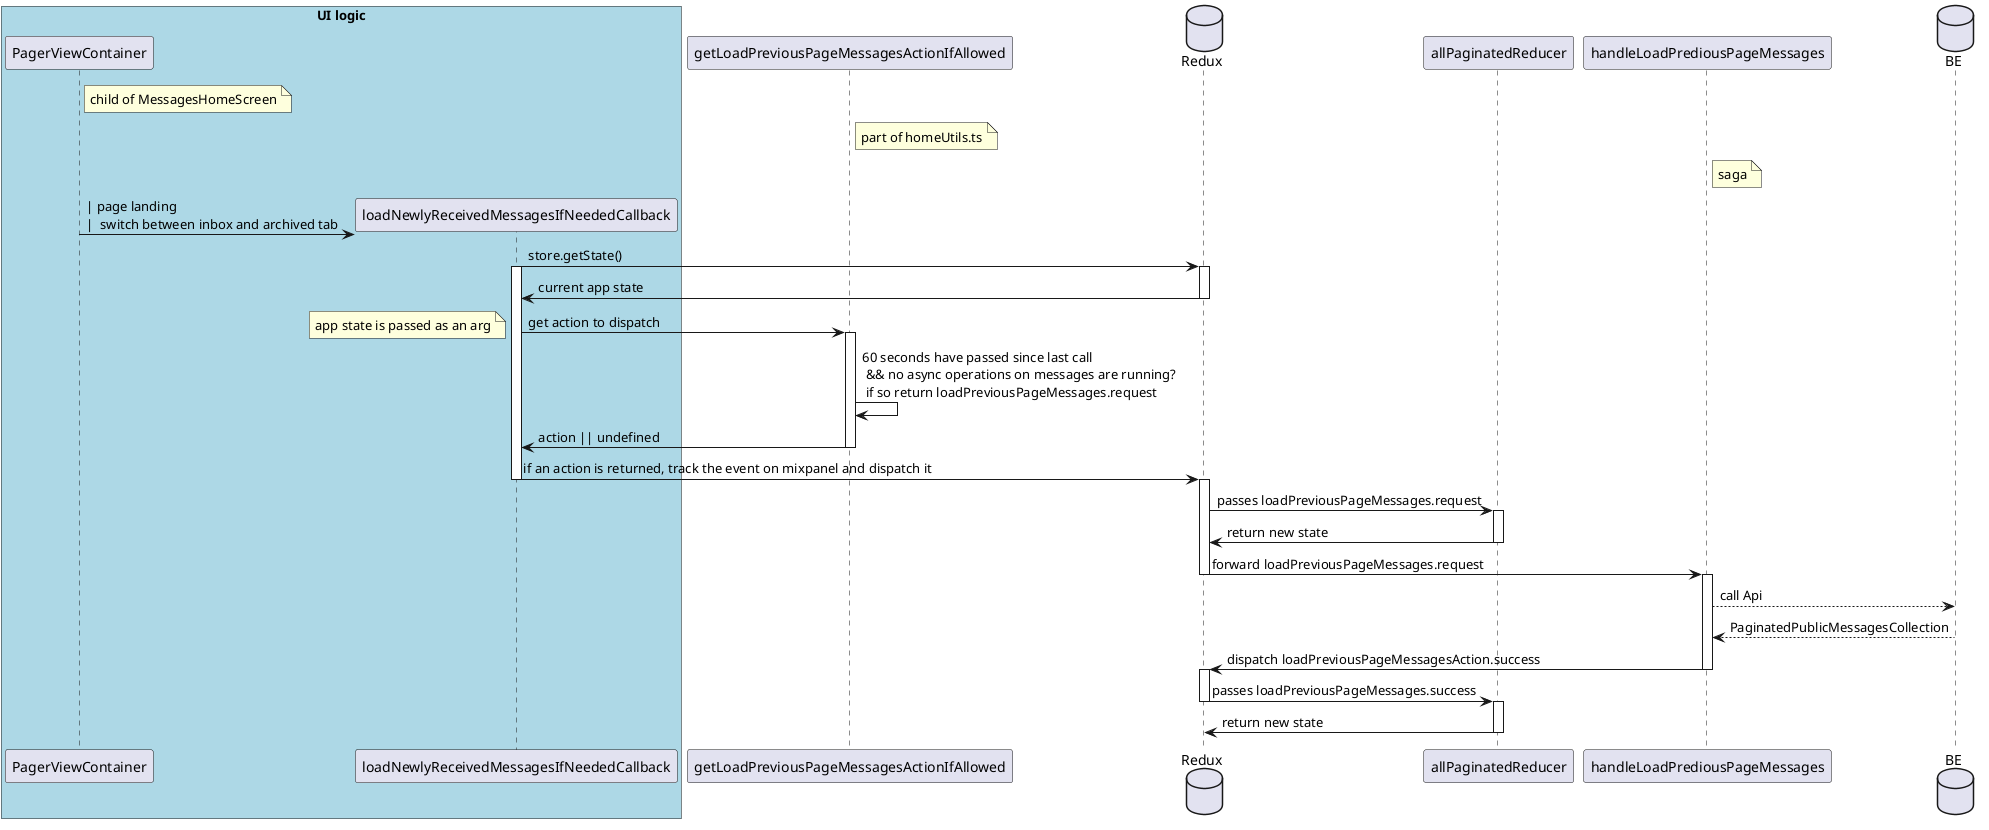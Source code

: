 @startuml
box "UI logic" #LightBlue
participant PagerViewContainer
note right of PagerViewContainer
child of MessagesHomeScreen
end note
participant loadNewlyReceivedMessagesIfNeededCallback
end box
participant getLoadPreviousPageMessagesActionIfAllowed
note right of getLoadPreviousPageMessagesActionIfAllowed
 part of homeUtils.ts
 end note
database Redux
participant allPaginatedReducer
participant handleLoadPrediousPageMessages
note right of handleLoadPrediousPageMessages
 saga
 end note
database BE

create loadNewlyReceivedMessagesIfNeededCallback
PagerViewContainer -> loadNewlyReceivedMessagesIfNeededCallback  :| page landing \n|  switch between inbox and archived tab
loadNewlyReceivedMessagesIfNeededCallback->Redux  : store.getState()
activate loadNewlyReceivedMessagesIfNeededCallback
activate Redux
    Redux->loadNewlyReceivedMessagesIfNeededCallback: current app state
deactivate Redux
    loadNewlyReceivedMessagesIfNeededCallback -> getLoadPreviousPageMessagesActionIfAllowed ++ : get action to dispatch
    note left: app state is passed as an arg
    getLoadPreviousPageMessagesActionIfAllowed->getLoadPreviousPageMessagesActionIfAllowed: 60 seconds have passed since last call \n && no async operations on messages are running?  \n if so return loadPreviousPageMessages.request
    getLoadPreviousPageMessagesActionIfAllowed -> loadNewlyReceivedMessagesIfNeededCallback -- : action || undefined
    loadNewlyReceivedMessagesIfNeededCallback -> Redux : if an action is returned, track the event on mixpanel and dispatch it
deactivate loadNewlyReceivedMessagesIfNeededCallback

activate Redux
Redux->allPaginatedReducer ++ : passes loadPreviousPageMessages.request
allPaginatedReducer->Redux -- : return new state
' -------
Redux->handleLoadPrediousPageMessages : forward loadPreviousPageMessages.request
deactivate Redux

activate handleLoadPrediousPageMessages
handleLoadPrediousPageMessages-->BE : call Api
BE-->handleLoadPrediousPageMessages: PaginatedPublicMessagesCollection
handleLoadPrediousPageMessages->Redux --: dispatch loadPreviousPageMessagesAction.success
' ---------
activate Redux
Redux->allPaginatedReducer  : passes loadPreviousPageMessages.success
deactivate Redux
activate allPaginatedReducer
allPaginatedReducer->Redux -- : return new state
@enduml